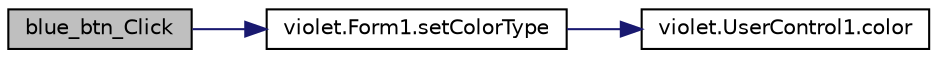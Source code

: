 digraph "blue_btn_Click"
{
 // LATEX_PDF_SIZE
  edge [fontname="Helvetica",fontsize="10",labelfontname="Helvetica",labelfontsize="10"];
  node [fontname="Helvetica",fontsize="10",shape=record];
  rankdir="LR";
  Node79 [label="blue_btn_Click",height=0.2,width=0.4,color="black", fillcolor="grey75", style="filled", fontcolor="black",tooltip=" "];
  Node79 -> Node80 [color="midnightblue",fontsize="10",style="solid",fontname="Helvetica"];
  Node80 [label="violet.Form1.setColorType",height=0.2,width=0.4,color="black", fillcolor="white", style="filled",URL="$classviolet_1_1Form1.html#a00f162522226a974face4f565558a2e7",tooltip="設定顏色"];
  Node80 -> Node81 [color="midnightblue",fontsize="10",style="solid",fontname="Helvetica"];
  Node81 [label="violet.UserControl1.color",height=0.2,width=0.4,color="black", fillcolor="white", style="filled",URL="$classviolet_1_1UserControl1.html#aa66182f3f962b3080ad71ec138b7a953",tooltip=" "];
}
